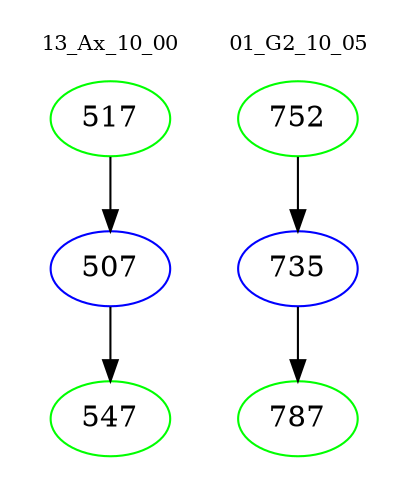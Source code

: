 digraph{
subgraph cluster_0 {
color = white
label = "13_Ax_10_00";
fontsize=10;
T0_517 [label="517", color="green"]
T0_517 -> T0_507 [color="black"]
T0_507 [label="507", color="blue"]
T0_507 -> T0_547 [color="black"]
T0_547 [label="547", color="green"]
}
subgraph cluster_1 {
color = white
label = "01_G2_10_05";
fontsize=10;
T1_752 [label="752", color="green"]
T1_752 -> T1_735 [color="black"]
T1_735 [label="735", color="blue"]
T1_735 -> T1_787 [color="black"]
T1_787 [label="787", color="green"]
}
}
